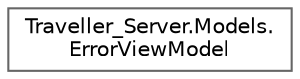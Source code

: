 digraph "Graphical Class Hierarchy"
{
 // LATEX_PDF_SIZE
  bgcolor="transparent";
  edge [fontname=Helvetica,fontsize=10,labelfontname=Helvetica,labelfontsize=10];
  node [fontname=Helvetica,fontsize=10,shape=box,height=0.2,width=0.4];
  rankdir="LR";
  Node0 [label="Traveller_Server.Models.\lErrorViewModel",height=0.2,width=0.4,color="grey40", fillcolor="white", style="filled",URL="$class_traveller___server_1_1_models_1_1_error_view_model.html",tooltip=" "];
}
